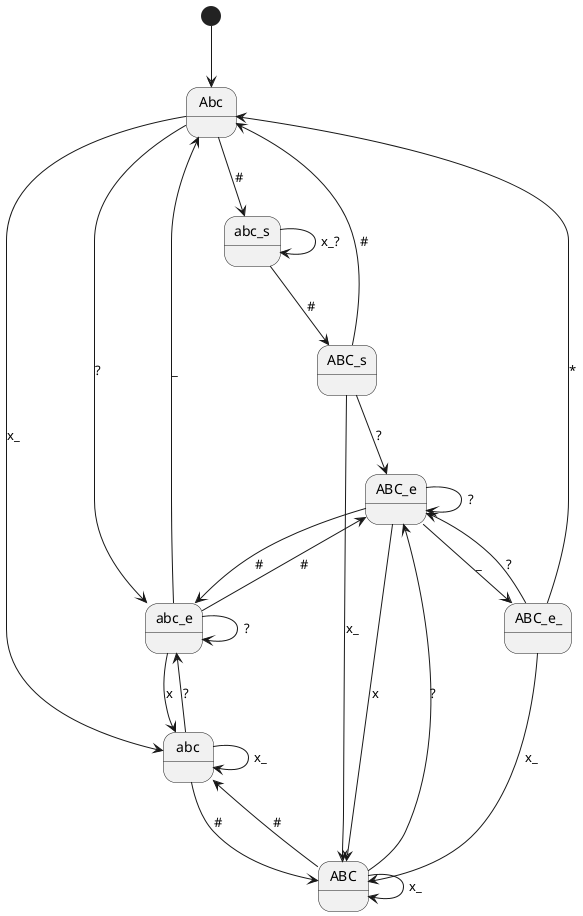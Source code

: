 @startuml
'https://plantuml.com/state-diagram
[*] --> Abc

Abc --> abc_s: #
Abc --> abc: x_
Abc --> abc_e: ?

abc_s --> ABC_s: #
abc_s --> abc_s: x_?

ABC_s --> Abc: #
ABC_s --> ABC: x_
ABC_s --> ABC_e: ?

abc --> ABC: #
abc --> abc_e: ?
abc --> abc: x_

ABC --> abc: #
ABC --> ABC: x_
ABC --> ABC_e: ?

abc_e --> abc_e: ?
abc_e --> Abc: _
abc_e --> abc: x
abc_e --> ABC_e: #

ABC_e --> ABC: x
ABC_e --> ABC_e_: _
ABC_e --> ABC_e: ?
ABC_e --> abc_e: #

ABC_e_ --> ABC: x_
ABC_e_ --> Abc: *
ABC_e_ --> ABC_e: ?
@enduml